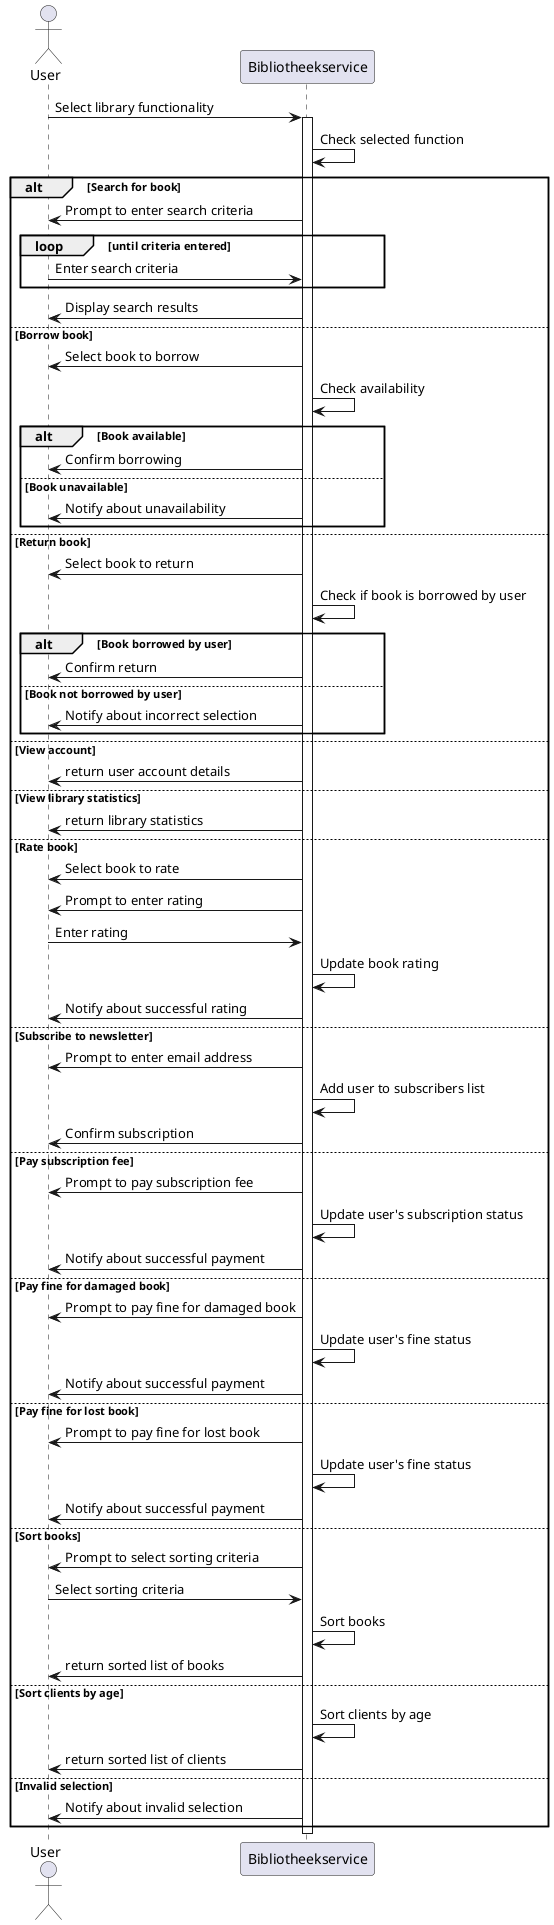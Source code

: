 @startuml
actor User
participant "Bibliotheekservice" as BibService

User -> BibService: Select library functionality
activate BibService
BibService -> BibService: Check selected function
alt Search for book
  BibService -> User: Prompt to enter search criteria
  loop until criteria entered
    User -> BibService: Enter search criteria
  end
  BibService -> User: Display search results
else Borrow book
  BibService -> User: Select book to borrow
  BibService -> BibService: Check availability
  alt Book available
    BibService -> User: Confirm borrowing
  else Book unavailable
    BibService -> User: Notify about unavailability
  end
else Return book
  BibService -> User: Select book to return
  BibService -> BibService: Check if book is borrowed by user
  alt Book borrowed by user
    BibService -> User: Confirm return
  else Book not borrowed by user
    BibService -> User: Notify about incorrect selection
  end
else View account
  BibService -> User: return user account details
else View library statistics
  BibService -> User: return library statistics
else Rate book
  BibService -> User: Select book to rate
  BibService -> User: Prompt to enter rating
  User -> BibService: Enter rating
  BibService -> BibService: Update book rating
  BibService -> User: Notify about successful rating
else Subscribe to newsletter
  BibService -> User: Prompt to enter email address
  BibService -> BibService: Add user to subscribers list
  BibService -> User: Confirm subscription
else Pay subscription fee
  BibService -> User: Prompt to pay subscription fee
  BibService -> BibService: Update user's subscription status
  BibService -> User: Notify about successful payment
else Pay fine for damaged book
  BibService -> User: Prompt to pay fine for damaged book
  BibService -> BibService: Update user's fine status
  BibService -> User: Notify about successful payment
else Pay fine for lost book
  BibService -> User: Prompt to pay fine for lost book
  BibService -> BibService: Update user's fine status
  BibService -> User: Notify about successful payment
else Sort books
  BibService -> User: Prompt to select sorting criteria
  User -> BibService: Select sorting criteria
  BibService -> BibService: Sort books
  BibService -> User: return sorted list of books
else Sort clients by age
  BibService -> BibService: Sort clients by age
  BibService -> User: return sorted list of clients
else Invalid selection
  BibService -> User: Notify about invalid selection
end
deactivate BibService
@enduml
